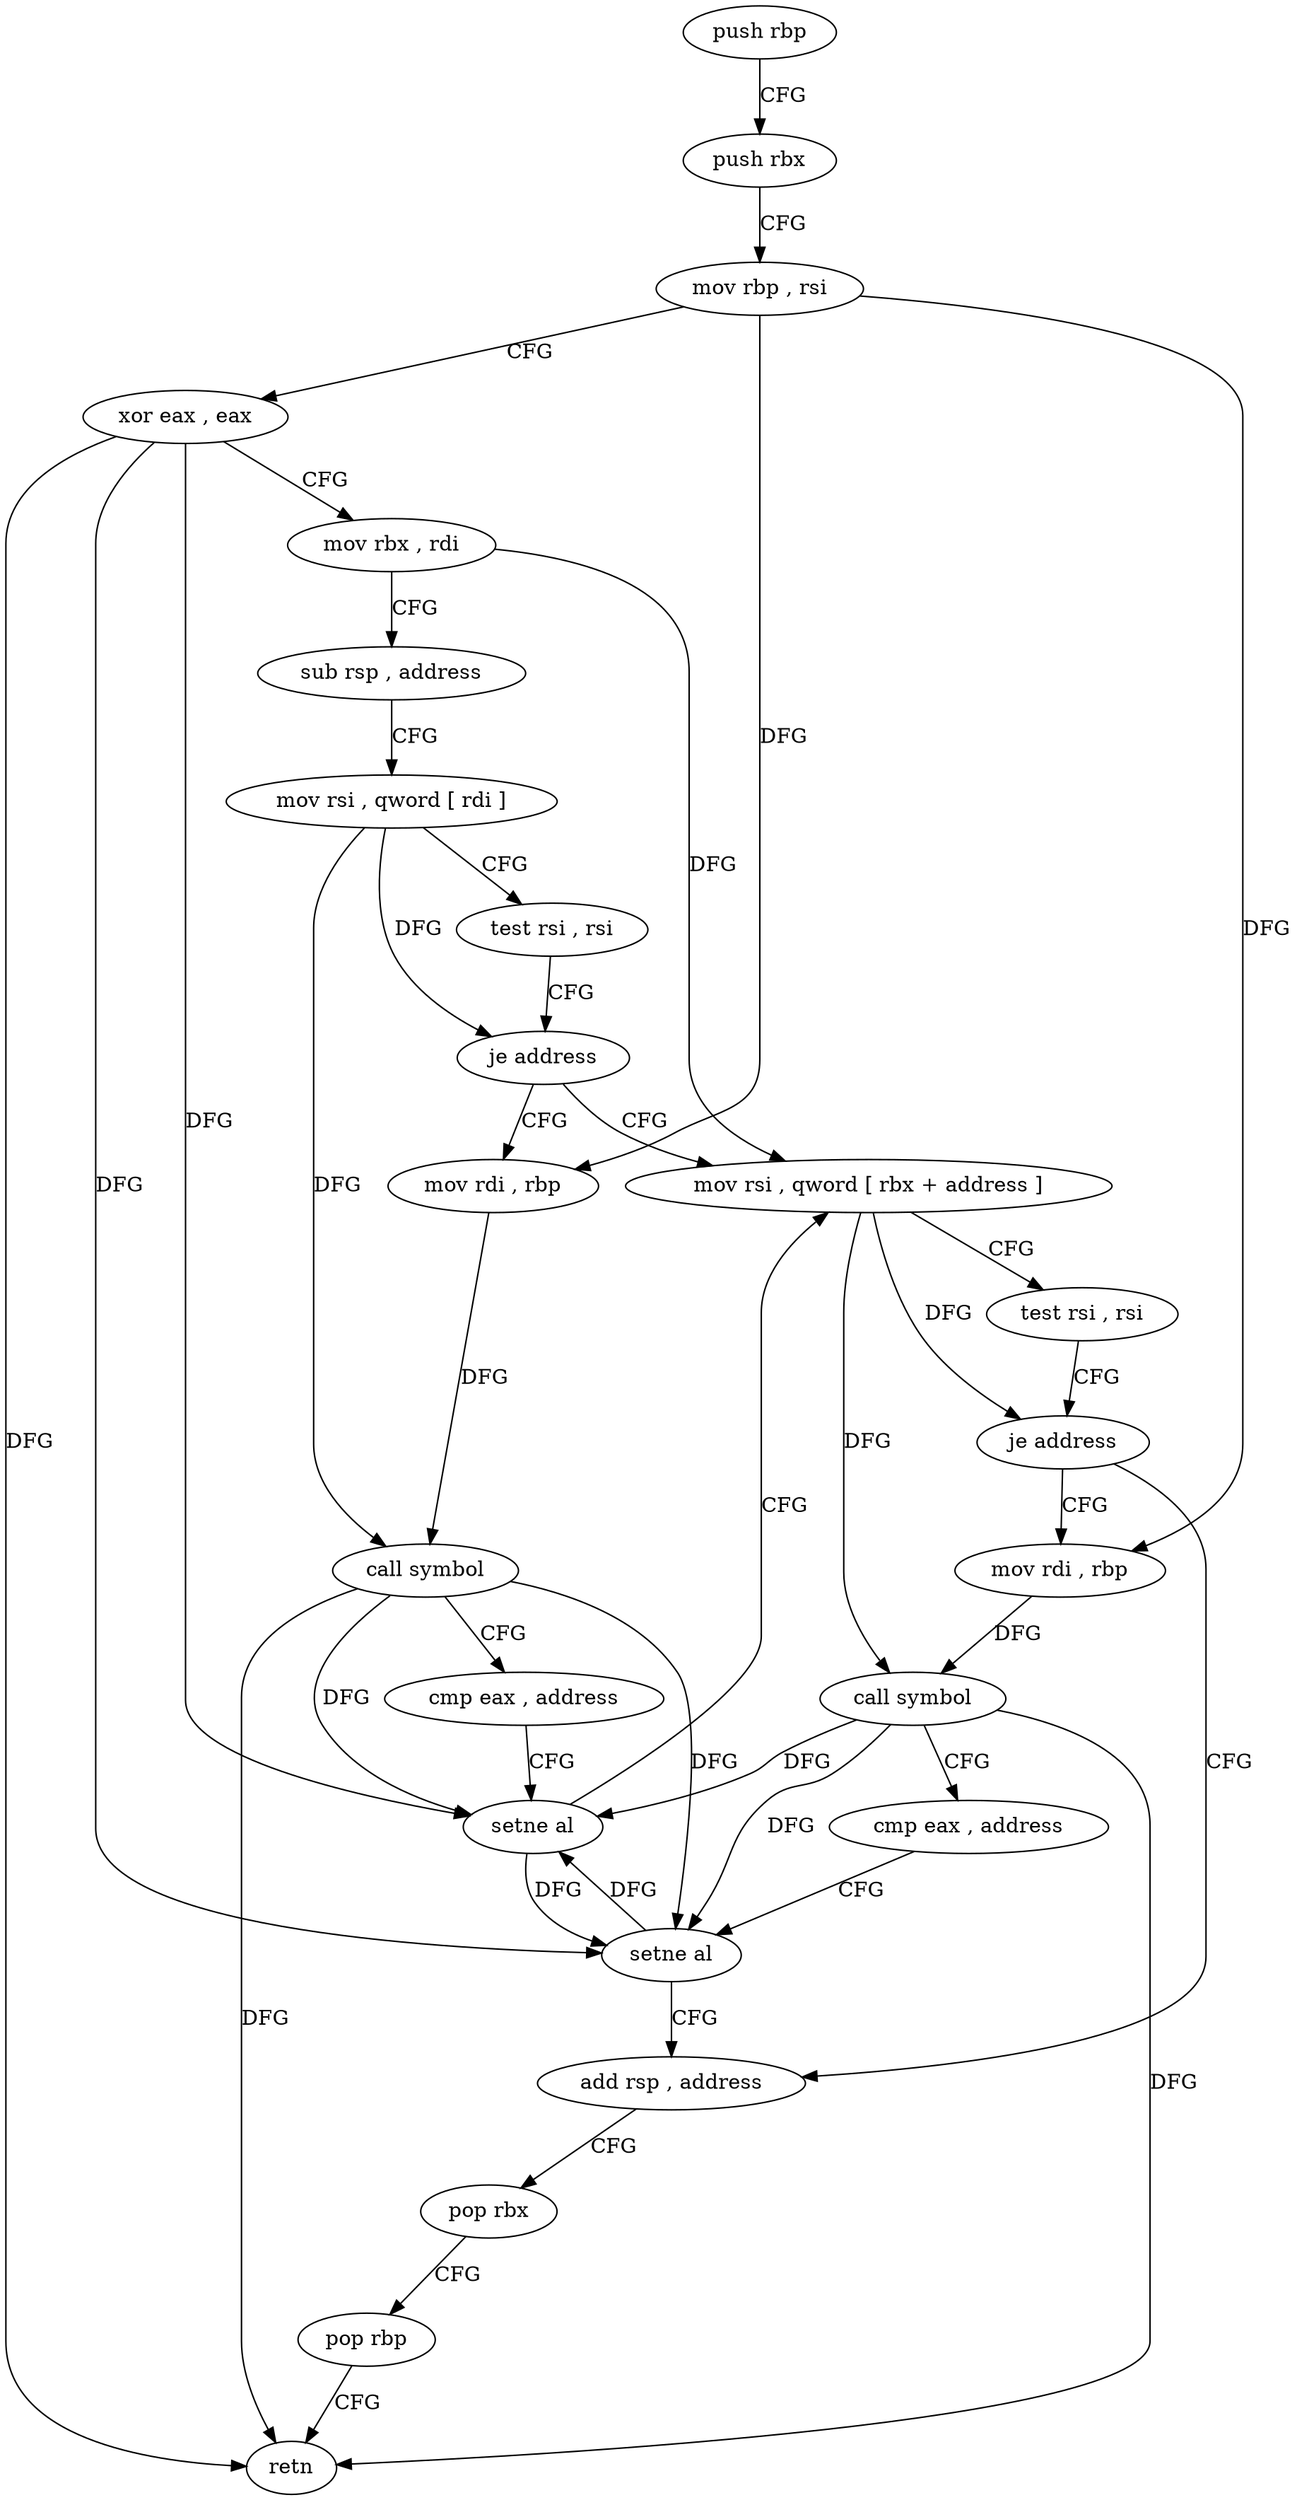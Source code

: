 digraph "func" {
"117024" [label = "push rbp" ]
"117025" [label = "push rbx" ]
"117026" [label = "mov rbp , rsi" ]
"117029" [label = "xor eax , eax" ]
"117031" [label = "mov rbx , rdi" ]
"117034" [label = "sub rsp , address" ]
"117038" [label = "mov rsi , qword [ rdi ]" ]
"117041" [label = "test rsi , rsi" ]
"117044" [label = "je address" ]
"117060" [label = "mov rsi , qword [ rbx + address ]" ]
"117046" [label = "mov rdi , rbp" ]
"117064" [label = "test rsi , rsi" ]
"117067" [label = "je address" ]
"117083" [label = "add rsp , address" ]
"117069" [label = "mov rdi , rbp" ]
"117049" [label = "call symbol" ]
"117054" [label = "cmp eax , address" ]
"117057" [label = "setne al" ]
"117087" [label = "pop rbx" ]
"117088" [label = "pop rbp" ]
"117089" [label = "retn" ]
"117072" [label = "call symbol" ]
"117077" [label = "cmp eax , address" ]
"117080" [label = "setne al" ]
"117024" -> "117025" [ label = "CFG" ]
"117025" -> "117026" [ label = "CFG" ]
"117026" -> "117029" [ label = "CFG" ]
"117026" -> "117046" [ label = "DFG" ]
"117026" -> "117069" [ label = "DFG" ]
"117029" -> "117031" [ label = "CFG" ]
"117029" -> "117057" [ label = "DFG" ]
"117029" -> "117089" [ label = "DFG" ]
"117029" -> "117080" [ label = "DFG" ]
"117031" -> "117034" [ label = "CFG" ]
"117031" -> "117060" [ label = "DFG" ]
"117034" -> "117038" [ label = "CFG" ]
"117038" -> "117041" [ label = "CFG" ]
"117038" -> "117044" [ label = "DFG" ]
"117038" -> "117049" [ label = "DFG" ]
"117041" -> "117044" [ label = "CFG" ]
"117044" -> "117060" [ label = "CFG" ]
"117044" -> "117046" [ label = "CFG" ]
"117060" -> "117064" [ label = "CFG" ]
"117060" -> "117067" [ label = "DFG" ]
"117060" -> "117072" [ label = "DFG" ]
"117046" -> "117049" [ label = "DFG" ]
"117064" -> "117067" [ label = "CFG" ]
"117067" -> "117083" [ label = "CFG" ]
"117067" -> "117069" [ label = "CFG" ]
"117083" -> "117087" [ label = "CFG" ]
"117069" -> "117072" [ label = "DFG" ]
"117049" -> "117054" [ label = "CFG" ]
"117049" -> "117057" [ label = "DFG" ]
"117049" -> "117089" [ label = "DFG" ]
"117049" -> "117080" [ label = "DFG" ]
"117054" -> "117057" [ label = "CFG" ]
"117057" -> "117060" [ label = "CFG" ]
"117057" -> "117080" [ label = "DFG" ]
"117087" -> "117088" [ label = "CFG" ]
"117088" -> "117089" [ label = "CFG" ]
"117072" -> "117077" [ label = "CFG" ]
"117072" -> "117057" [ label = "DFG" ]
"117072" -> "117089" [ label = "DFG" ]
"117072" -> "117080" [ label = "DFG" ]
"117077" -> "117080" [ label = "CFG" ]
"117080" -> "117083" [ label = "CFG" ]
"117080" -> "117057" [ label = "DFG" ]
}

